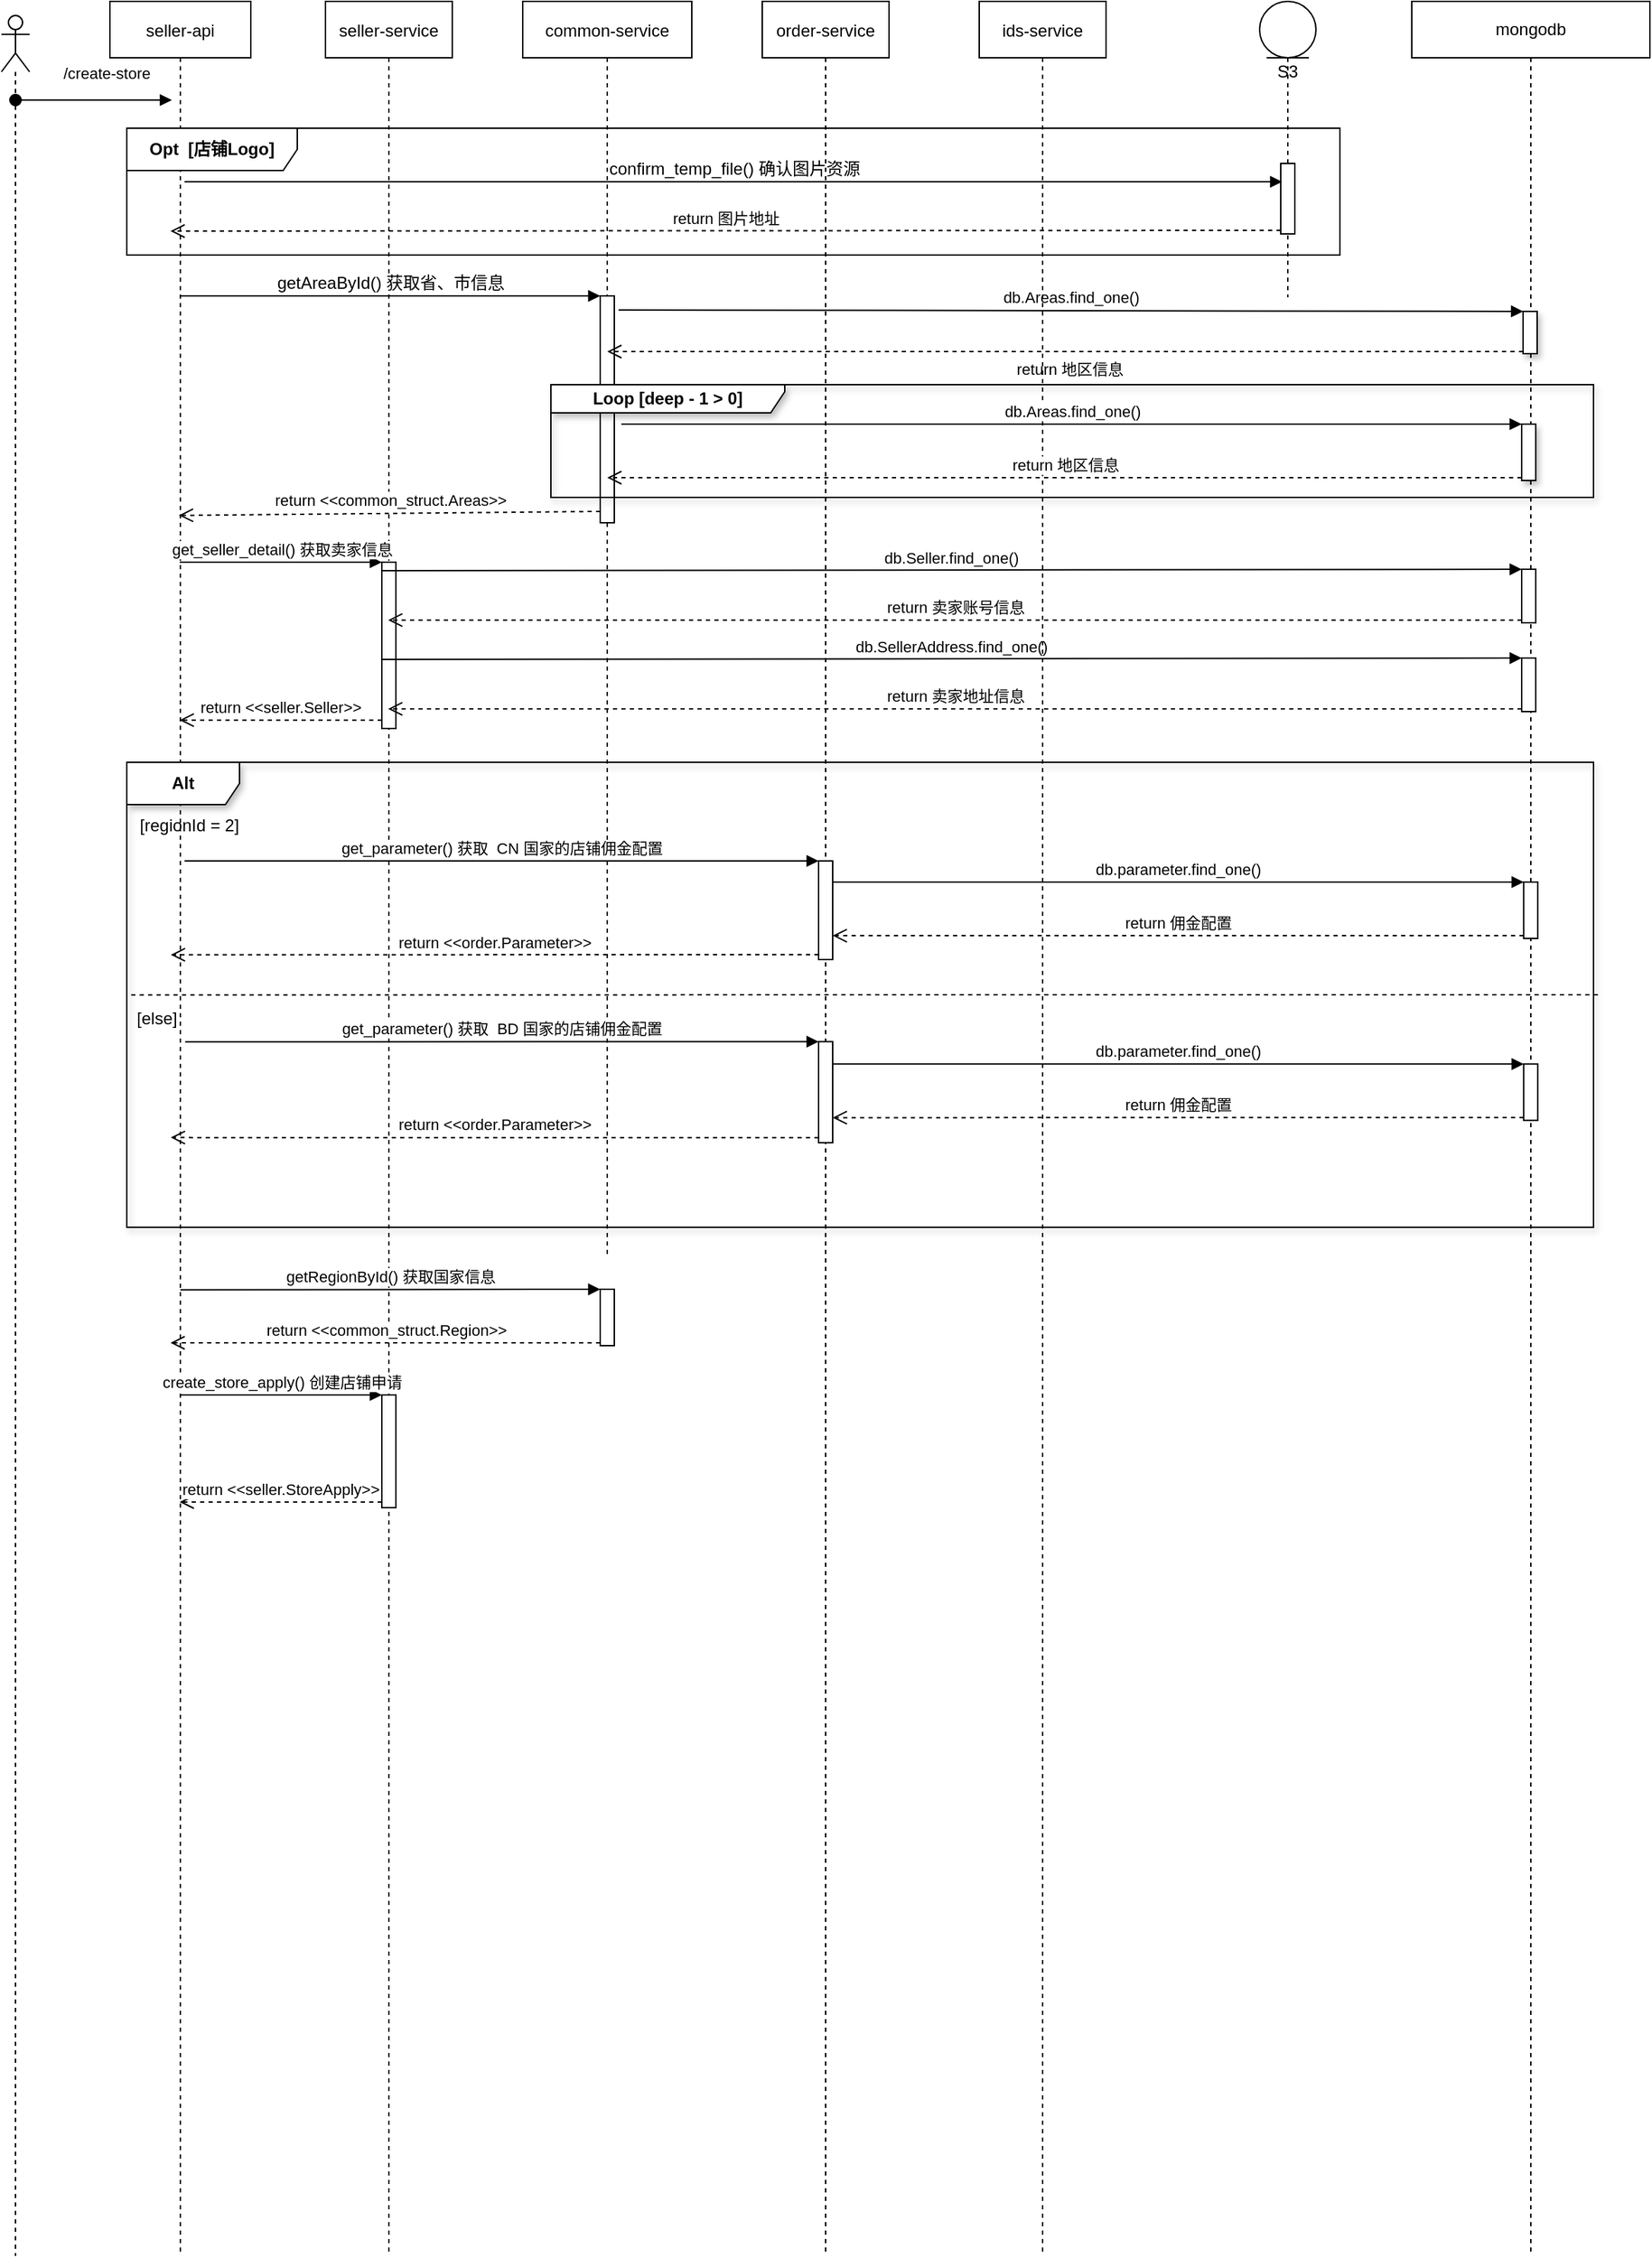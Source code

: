 <mxfile version="20.5.3" type="github">
  <diagram id="kgpKYQtTHZ0yAKxKKP6v" name="Page-1">
    <mxGraphModel dx="1422" dy="762" grid="1" gridSize="10" guides="1" tooltips="1" connect="1" arrows="1" fold="1" page="1" pageScale="1" pageWidth="850" pageHeight="1100" math="0" shadow="0">
      <root>
        <mxCell id="0" />
        <mxCell id="1" parent="0" />
        <mxCell id="EHfXZcObb2dVpvzbA1oW-2" value="seller-api" style="shape=umlLifeline;perimeter=lifelinePerimeter;container=1;collapsible=0;recursiveResize=0;rounded=0;shadow=0;strokeWidth=1;" vertex="1" parent="1">
          <mxGeometry x="207" y="110" width="100" height="1600" as="geometry" />
        </mxCell>
        <mxCell id="EHfXZcObb2dVpvzbA1oW-3" value="/create-store" style="verticalAlign=bottom;startArrow=oval;endArrow=block;startSize=8;shadow=0;strokeWidth=1;" edge="1" parent="EHfXZcObb2dVpvzbA1oW-2" source="EHfXZcObb2dVpvzbA1oW-9">
          <mxGeometry x="0.167" y="10" relative="1" as="geometry">
            <mxPoint x="-16" y="70" as="sourcePoint" />
            <mxPoint x="44" y="70" as="targetPoint" />
            <mxPoint as="offset" />
          </mxGeometry>
        </mxCell>
        <mxCell id="EHfXZcObb2dVpvzbA1oW-6" value="Opt&amp;nbsp; [店铺Logo]" style="shape=umlFrame;whiteSpace=wrap;html=1;fontStyle=1;width=121;height=30;" vertex="1" parent="1">
          <mxGeometry x="219" y="200" width="861" height="90" as="geometry" />
        </mxCell>
        <mxCell id="EHfXZcObb2dVpvzbA1oW-7" value="seller-service" style="shape=umlLifeline;perimeter=lifelinePerimeter;container=1;collapsible=0;recursiveResize=0;rounded=0;shadow=0;strokeWidth=1;" vertex="1" parent="1">
          <mxGeometry x="360" y="110" width="90" height="1600" as="geometry" />
        </mxCell>
        <mxCell id="EHfXZcObb2dVpvzbA1oW-70" value="" style="html=1;points=[];perimeter=orthogonalPerimeter;" vertex="1" parent="EHfXZcObb2dVpvzbA1oW-7">
          <mxGeometry x="40" y="398" width="10" height="118" as="geometry" />
        </mxCell>
        <mxCell id="EHfXZcObb2dVpvzbA1oW-99" value="" style="html=1;points=[];perimeter=orthogonalPerimeter;" vertex="1" parent="EHfXZcObb2dVpvzbA1oW-7">
          <mxGeometry x="40" y="989" width="10" height="80" as="geometry" />
        </mxCell>
        <mxCell id="EHfXZcObb2dVpvzbA1oW-9" value="" style="shape=umlLifeline;participant=umlActor;perimeter=lifelinePerimeter;whiteSpace=wrap;html=1;container=1;collapsible=0;recursiveResize=0;verticalAlign=top;spacingTop=36;outlineConnect=0;" vertex="1" parent="1">
          <mxGeometry x="130" y="120" width="20" height="1590" as="geometry" />
        </mxCell>
        <mxCell id="EHfXZcObb2dVpvzbA1oW-10" value="S3" style="shape=umlLifeline;participant=umlEntity;perimeter=lifelinePerimeter;whiteSpace=wrap;html=1;container=1;collapsible=0;recursiveResize=0;verticalAlign=top;spacingTop=36;outlineConnect=0;" vertex="1" parent="1">
          <mxGeometry x="1023" y="110" width="40" height="210" as="geometry" />
        </mxCell>
        <mxCell id="EHfXZcObb2dVpvzbA1oW-11" value="" style="html=1;points=[];perimeter=orthogonalPerimeter;" vertex="1" parent="EHfXZcObb2dVpvzbA1oW-10">
          <mxGeometry x="15" y="115" width="10" height="50" as="geometry" />
        </mxCell>
        <mxCell id="EHfXZcObb2dVpvzbA1oW-12" value="&lt;span style=&quot;font-size: 12px;&quot;&gt;confirm_temp_file() 确认图片资源&lt;/span&gt;" style="html=1;verticalAlign=bottom;endArrow=block;entryX=0.1;entryY=0.34;rounded=0;entryDx=0;entryDy=0;entryPerimeter=0;" edge="1" parent="EHfXZcObb2dVpvzbA1oW-10">
          <mxGeometry relative="1" as="geometry">
            <mxPoint x="-763" y="128" as="sourcePoint" />
            <mxPoint x="16" y="128" as="targetPoint" />
          </mxGeometry>
        </mxCell>
        <mxCell id="EHfXZcObb2dVpvzbA1oW-13" value="common-service" style="shape=umlLifeline;perimeter=lifelinePerimeter;container=1;collapsible=0;recursiveResize=0;rounded=0;shadow=0;strokeWidth=1;" vertex="1" parent="1">
          <mxGeometry x="500" y="110" width="120" height="890" as="geometry" />
        </mxCell>
        <mxCell id="EHfXZcObb2dVpvzbA1oW-14" value="" style="html=1;points=[];perimeter=orthogonalPerimeter;" vertex="1" parent="EHfXZcObb2dVpvzbA1oW-13">
          <mxGeometry x="55" y="209" width="10" height="161" as="geometry" />
        </mxCell>
        <mxCell id="EHfXZcObb2dVpvzbA1oW-95" value="" style="html=1;points=[];perimeter=orthogonalPerimeter;" vertex="1" parent="EHfXZcObb2dVpvzbA1oW-13">
          <mxGeometry x="55.0" y="914" width="10" height="40" as="geometry" />
        </mxCell>
        <mxCell id="EHfXZcObb2dVpvzbA1oW-97" value="return &amp;lt;&amp;lt;common_struct.Region&amp;gt;&amp;gt;" style="html=1;verticalAlign=bottom;endArrow=open;dashed=1;endSize=8;exitX=0;exitY=0.95;rounded=0;" edge="1" parent="EHfXZcObb2dVpvzbA1oW-13" source="EHfXZcObb2dVpvzbA1oW-95">
          <mxGeometry relative="1" as="geometry">
            <mxPoint x="-250" y="952" as="targetPoint" />
          </mxGeometry>
        </mxCell>
        <mxCell id="EHfXZcObb2dVpvzbA1oW-16" value="&lt;span style=&quot;font-size: 12px;&quot;&gt;getAreaById() 获取省、市信息&lt;/span&gt;" style="html=1;verticalAlign=bottom;endArrow=block;entryX=0;entryY=0;rounded=0;" edge="1" parent="1" target="EHfXZcObb2dVpvzbA1oW-14">
          <mxGeometry relative="1" as="geometry">
            <mxPoint x="256.5" y="319" as="sourcePoint" />
          </mxGeometry>
        </mxCell>
        <mxCell id="EHfXZcObb2dVpvzbA1oW-17" value="return &amp;lt;&amp;lt;common_struct.Areas&amp;gt;&amp;gt;" style="html=1;verticalAlign=bottom;endArrow=open;dashed=1;endSize=8;exitX=0;exitY=0.95;rounded=0;entryX=0.49;entryY=0.228;entryDx=0;entryDy=0;entryPerimeter=0;" edge="1" parent="1" source="EHfXZcObb2dVpvzbA1oW-14" target="EHfXZcObb2dVpvzbA1oW-2">
          <mxGeometry relative="1" as="geometry">
            <mxPoint x="250" y="470" as="targetPoint" />
          </mxGeometry>
        </mxCell>
        <mxCell id="EHfXZcObb2dVpvzbA1oW-25" value="order-service" style="shape=umlLifeline;perimeter=lifelinePerimeter;container=1;collapsible=0;recursiveResize=0;rounded=0;shadow=0;strokeWidth=1;" vertex="1" parent="1">
          <mxGeometry x="670" y="110" width="90" height="1600" as="geometry" />
        </mxCell>
        <mxCell id="EHfXZcObb2dVpvzbA1oW-28" value="return 图片地址" style="html=1;verticalAlign=bottom;endArrow=open;dashed=1;endSize=8;exitX=0;exitY=0.95;rounded=0;" edge="1" parent="1" source="EHfXZcObb2dVpvzbA1oW-11">
          <mxGeometry relative="1" as="geometry">
            <mxPoint x="250" y="273" as="targetPoint" />
          </mxGeometry>
        </mxCell>
        <mxCell id="EHfXZcObb2dVpvzbA1oW-29" value="mongodb" style="shape=umlLifeline;perimeter=lifelinePerimeter;whiteSpace=wrap;html=1;container=1;collapsible=0;recursiveResize=0;outlineConnect=0;rounded=0;glass=0;sketch=0;" vertex="1" parent="1">
          <mxGeometry x="1131" y="110" width="169" height="1600" as="geometry" />
        </mxCell>
        <mxCell id="EHfXZcObb2dVpvzbA1oW-30" value="" style="html=1;points=[];perimeter=orthogonalPerimeter;rounded=0;shadow=1;glass=0;sketch=0;" vertex="1" parent="EHfXZcObb2dVpvzbA1oW-29">
          <mxGeometry x="79" y="220" width="10" height="30" as="geometry" />
        </mxCell>
        <mxCell id="EHfXZcObb2dVpvzbA1oW-31" value="" style="html=1;points=[];perimeter=orthogonalPerimeter;rounded=0;shadow=1;glass=0;sketch=0;" vertex="1" parent="EHfXZcObb2dVpvzbA1oW-29">
          <mxGeometry x="78" y="300" width="10" height="40" as="geometry" />
        </mxCell>
        <mxCell id="EHfXZcObb2dVpvzbA1oW-73" value="" style="html=1;points=[];perimeter=orthogonalPerimeter;" vertex="1" parent="EHfXZcObb2dVpvzbA1oW-29">
          <mxGeometry x="78" y="403" width="10" height="38" as="geometry" />
        </mxCell>
        <mxCell id="EHfXZcObb2dVpvzbA1oW-76" value="" style="html=1;points=[];perimeter=orthogonalPerimeter;" vertex="1" parent="EHfXZcObb2dVpvzbA1oW-29">
          <mxGeometry x="78" y="466" width="10" height="38" as="geometry" />
        </mxCell>
        <mxCell id="EHfXZcObb2dVpvzbA1oW-77" value="db.SellerAddress.find_one()" style="html=1;verticalAlign=bottom;endArrow=block;entryX=0;entryY=0;rounded=0;exitX=0;exitY=0.013;exitDx=0;exitDy=0;exitPerimeter=0;" edge="1" parent="EHfXZcObb2dVpvzbA1oW-29" target="EHfXZcObb2dVpvzbA1oW-76">
          <mxGeometry relative="1" as="geometry">
            <mxPoint x="-731" y="467.04" as="sourcePoint" />
          </mxGeometry>
        </mxCell>
        <mxCell id="EHfXZcObb2dVpvzbA1oW-78" value="return 卖家地址信息" style="html=1;verticalAlign=bottom;endArrow=open;dashed=1;endSize=8;exitX=0;exitY=0.95;rounded=0;" edge="1" parent="EHfXZcObb2dVpvzbA1oW-29" source="EHfXZcObb2dVpvzbA1oW-76">
          <mxGeometry relative="1" as="geometry">
            <mxPoint x="-726.5" y="502.1" as="targetPoint" />
          </mxGeometry>
        </mxCell>
        <mxCell id="EHfXZcObb2dVpvzbA1oW-36" value="&lt;b&gt;Loop [deep - 1 &amp;gt; 0]&lt;/b&gt;" style="shape=umlFrame;whiteSpace=wrap;html=1;rounded=0;shadow=1;glass=0;sketch=0;width=166;height=20;" vertex="1" parent="1">
          <mxGeometry x="520" y="382" width="740" height="80" as="geometry" />
        </mxCell>
        <mxCell id="EHfXZcObb2dVpvzbA1oW-37" value="db.Areas.find_one()" style="html=1;verticalAlign=bottom;endArrow=block;entryX=0;entryY=0;rounded=0;exitX=1.3;exitY=0.062;exitDx=0;exitDy=0;exitPerimeter=0;" edge="1" parent="1" source="EHfXZcObb2dVpvzbA1oW-14" target="EHfXZcObb2dVpvzbA1oW-30">
          <mxGeometry relative="1" as="geometry">
            <mxPoint x="862" y="330" as="sourcePoint" />
          </mxGeometry>
        </mxCell>
        <mxCell id="EHfXZcObb2dVpvzbA1oW-38" value="return 地区信息" style="html=1;verticalAlign=bottom;endArrow=open;dashed=1;endSize=8;exitX=0;exitY=0.95;rounded=0;" edge="1" parent="1" source="EHfXZcObb2dVpvzbA1oW-30" target="EHfXZcObb2dVpvzbA1oW-13">
          <mxGeometry x="-0.009" y="21" relative="1" as="geometry">
            <mxPoint x="862" y="406" as="targetPoint" />
            <mxPoint as="offset" />
          </mxGeometry>
        </mxCell>
        <mxCell id="EHfXZcObb2dVpvzbA1oW-39" value="&lt;b&gt;Alt&lt;/b&gt;" style="shape=umlFrame;whiteSpace=wrap;html=1;rounded=0;shadow=1;glass=0;sketch=0;width=80;height=30;" vertex="1" parent="1">
          <mxGeometry x="219" y="650" width="1041" height="330" as="geometry" />
        </mxCell>
        <mxCell id="EHfXZcObb2dVpvzbA1oW-40" value="ids-service" style="shape=umlLifeline;perimeter=lifelinePerimeter;container=1;collapsible=0;recursiveResize=0;rounded=0;shadow=0;strokeWidth=1;" vertex="1" parent="1">
          <mxGeometry x="824" y="110" width="90" height="1600" as="geometry" />
        </mxCell>
        <mxCell id="EHfXZcObb2dVpvzbA1oW-80" value="" style="endArrow=none;dashed=1;html=1;rounded=0;exitX=1.003;exitY=0.5;exitDx=0;exitDy=0;exitPerimeter=0;" edge="1" parent="EHfXZcObb2dVpvzbA1oW-40" source="EHfXZcObb2dVpvzbA1oW-39">
          <mxGeometry width="50" height="50" relative="1" as="geometry">
            <mxPoint x="-64" y="705" as="sourcePoint" />
            <mxPoint x="-605" y="705.1" as="targetPoint" />
          </mxGeometry>
        </mxCell>
        <mxCell id="EHfXZcObb2dVpvzbA1oW-45" value="db.Areas.find_one()" style="html=1;verticalAlign=bottom;endArrow=block;entryX=0;entryY=0;rounded=0;" edge="1" parent="1" target="EHfXZcObb2dVpvzbA1oW-31">
          <mxGeometry relative="1" as="geometry">
            <mxPoint x="570" y="410" as="sourcePoint" />
          </mxGeometry>
        </mxCell>
        <mxCell id="EHfXZcObb2dVpvzbA1oW-46" value="return 地区信息" style="html=1;verticalAlign=bottom;endArrow=open;dashed=1;endSize=8;exitX=0;exitY=0.95;rounded=0;" edge="1" parent="1" source="EHfXZcObb2dVpvzbA1oW-31">
          <mxGeometry relative="1" as="geometry">
            <mxPoint x="560" y="448" as="targetPoint" />
          </mxGeometry>
        </mxCell>
        <mxCell id="EHfXZcObb2dVpvzbA1oW-71" value="get_seller_detail() 获取卖家信息" style="html=1;verticalAlign=bottom;endArrow=block;entryX=0;entryY=0;rounded=0;" edge="1" target="EHfXZcObb2dVpvzbA1oW-70" parent="1">
          <mxGeometry relative="1" as="geometry">
            <mxPoint x="256.5" y="508" as="sourcePoint" />
          </mxGeometry>
        </mxCell>
        <mxCell id="EHfXZcObb2dVpvzbA1oW-74" value="db.Seller.find_one()" style="html=1;verticalAlign=bottom;endArrow=block;entryX=0;entryY=0;rounded=0;exitX=0;exitY=0.013;exitDx=0;exitDy=0;exitPerimeter=0;" edge="1" target="EHfXZcObb2dVpvzbA1oW-73" parent="1">
          <mxGeometry relative="1" as="geometry">
            <mxPoint x="400" y="514.04" as="sourcePoint" />
          </mxGeometry>
        </mxCell>
        <mxCell id="EHfXZcObb2dVpvzbA1oW-75" value="return 卖家账号信息" style="html=1;verticalAlign=bottom;endArrow=open;dashed=1;endSize=8;exitX=0;exitY=0.95;rounded=0;" edge="1" source="EHfXZcObb2dVpvzbA1oW-73" parent="1">
          <mxGeometry relative="1" as="geometry">
            <mxPoint x="404.5" y="549.1" as="targetPoint" />
          </mxGeometry>
        </mxCell>
        <mxCell id="EHfXZcObb2dVpvzbA1oW-72" value="return &amp;lt;&amp;lt;seller.Seller&amp;gt;&amp;gt;" style="html=1;verticalAlign=bottom;endArrow=open;dashed=1;endSize=8;exitX=0;exitY=0.95;rounded=0;" edge="1" source="EHfXZcObb2dVpvzbA1oW-70" parent="1">
          <mxGeometry relative="1" as="geometry">
            <mxPoint x="256.5" y="620.1" as="targetPoint" />
          </mxGeometry>
        </mxCell>
        <mxCell id="EHfXZcObb2dVpvzbA1oW-81" value="[regionId = 2]" style="text;html=1;strokeColor=none;fillColor=none;align=center;verticalAlign=middle;whiteSpace=wrap;rounded=0;" vertex="1" parent="1">
          <mxGeometry x="227" y="680" width="73" height="30" as="geometry" />
        </mxCell>
        <mxCell id="EHfXZcObb2dVpvzbA1oW-82" value="[else]" style="text;html=1;strokeColor=none;fillColor=none;align=center;verticalAlign=middle;whiteSpace=wrap;rounded=0;" vertex="1" parent="1">
          <mxGeometry x="219" y="815" width="43" height="33.25" as="geometry" />
        </mxCell>
        <mxCell id="EHfXZcObb2dVpvzbA1oW-86" value="" style="html=1;points=[];perimeter=orthogonalPerimeter;" vertex="1" parent="1">
          <mxGeometry x="710" y="720" width="10" height="70" as="geometry" />
        </mxCell>
        <mxCell id="EHfXZcObb2dVpvzbA1oW-87" value="get_parameter() 获取&amp;nbsp; CN 国家的店铺佣金配置" style="html=1;verticalAlign=bottom;endArrow=block;entryX=0;entryY=0;rounded=0;" edge="1" target="EHfXZcObb2dVpvzbA1oW-86" parent="1">
          <mxGeometry relative="1" as="geometry">
            <mxPoint x="260" y="720" as="sourcePoint" />
          </mxGeometry>
        </mxCell>
        <mxCell id="EHfXZcObb2dVpvzbA1oW-88" value="return &amp;lt;&amp;lt;order.Parameter&amp;gt;&amp;gt;" style="html=1;verticalAlign=bottom;endArrow=open;dashed=1;endSize=8;exitX=0;exitY=0.95;rounded=0;entryX=0.03;entryY=0.414;entryDx=0;entryDy=0;entryPerimeter=0;" edge="1" source="EHfXZcObb2dVpvzbA1oW-86" parent="1" target="EHfXZcObb2dVpvzbA1oW-39">
          <mxGeometry relative="1" as="geometry">
            <mxPoint x="640" y="796" as="targetPoint" />
          </mxGeometry>
        </mxCell>
        <mxCell id="EHfXZcObb2dVpvzbA1oW-89" value="" style="html=1;points=[];perimeter=orthogonalPerimeter;" vertex="1" parent="1">
          <mxGeometry x="710" y="848.25" width="10" height="71.75" as="geometry" />
        </mxCell>
        <mxCell id="EHfXZcObb2dVpvzbA1oW-90" value="get_parameter() 获取&amp;nbsp; BD 国家的店铺佣金配置" style="html=1;verticalAlign=bottom;endArrow=block;entryX=0;entryY=0;rounded=0;exitX=0.056;exitY=0.231;exitDx=0;exitDy=0;exitPerimeter=0;" edge="1" parent="1" target="EHfXZcObb2dVpvzbA1oW-89">
          <mxGeometry relative="1" as="geometry">
            <mxPoint x="260.4" y="848.359" as="sourcePoint" />
          </mxGeometry>
        </mxCell>
        <mxCell id="EHfXZcObb2dVpvzbA1oW-91" value="return &amp;lt;&amp;lt;order.Parameter&amp;gt;&amp;gt;" style="html=1;verticalAlign=bottom;endArrow=open;dashed=1;endSize=8;exitX=0;exitY=0.95;rounded=0;entryX=0.03;entryY=0.807;entryDx=0;entryDy=0;entryPerimeter=0;" edge="1" parent="1" source="EHfXZcObb2dVpvzbA1oW-89" target="EHfXZcObb2dVpvzbA1oW-39">
          <mxGeometry relative="1" as="geometry">
            <mxPoint x="249.6" y="886.296" as="targetPoint" />
          </mxGeometry>
        </mxCell>
        <mxCell id="EHfXZcObb2dVpvzbA1oW-96" value="getRegionById() 获取国家信息" style="html=1;verticalAlign=bottom;endArrow=block;entryX=0;entryY=0;rounded=0;exitX=0.5;exitY=0.519;exitDx=0;exitDy=0;exitPerimeter=0;" edge="1" parent="1" target="EHfXZcObb2dVpvzbA1oW-95">
          <mxGeometry relative="1" as="geometry">
            <mxPoint x="257" y="1024.4" as="sourcePoint" />
          </mxGeometry>
        </mxCell>
        <mxCell id="EHfXZcObb2dVpvzbA1oW-100" value="create_store_apply() 创建店铺申请" style="html=1;verticalAlign=bottom;endArrow=block;entryX=0;entryY=0;rounded=0;" edge="1" target="EHfXZcObb2dVpvzbA1oW-99" parent="1">
          <mxGeometry relative="1" as="geometry">
            <mxPoint x="256.5" y="1099" as="sourcePoint" />
          </mxGeometry>
        </mxCell>
        <mxCell id="EHfXZcObb2dVpvzbA1oW-101" value="return &amp;lt;&amp;lt;seller.StoreApply&amp;gt;&amp;gt;" style="html=1;verticalAlign=bottom;endArrow=open;dashed=1;endSize=8;exitX=0;exitY=0.95;rounded=0;" edge="1" source="EHfXZcObb2dVpvzbA1oW-99" parent="1">
          <mxGeometry relative="1" as="geometry">
            <mxPoint x="256.5" y="1175" as="targetPoint" />
          </mxGeometry>
        </mxCell>
        <mxCell id="EHfXZcObb2dVpvzbA1oW-102" value="" style="html=1;points=[];perimeter=orthogonalPerimeter;" vertex="1" parent="1">
          <mxGeometry x="1210.4" y="735" width="10" height="40" as="geometry" />
        </mxCell>
        <mxCell id="EHfXZcObb2dVpvzbA1oW-103" value="db.parameter.find_one()" style="html=1;verticalAlign=bottom;endArrow=block;entryX=0;entryY=0;rounded=0;exitX=1;exitY=0.214;exitDx=0;exitDy=0;exitPerimeter=0;" edge="1" parent="1" target="EHfXZcObb2dVpvzbA1oW-102" source="EHfXZcObb2dVpvzbA1oW-86">
          <mxGeometry relative="1" as="geometry">
            <mxPoint x="760.8" y="735.109" as="sourcePoint" />
          </mxGeometry>
        </mxCell>
        <mxCell id="EHfXZcObb2dVpvzbA1oW-104" value="return 佣金配置" style="html=1;verticalAlign=bottom;endArrow=open;dashed=1;endSize=8;exitX=0;exitY=0.95;rounded=0;entryX=1;entryY=0.758;entryDx=0;entryDy=0;entryPerimeter=0;" edge="1" parent="1" source="EHfXZcObb2dVpvzbA1oW-102" target="EHfXZcObb2dVpvzbA1oW-86">
          <mxGeometry relative="1" as="geometry">
            <mxPoint x="750.0" y="773.046" as="targetPoint" />
          </mxGeometry>
        </mxCell>
        <mxCell id="EHfXZcObb2dVpvzbA1oW-105" value="" style="html=1;points=[];perimeter=orthogonalPerimeter;" vertex="1" parent="1">
          <mxGeometry x="1210.4" y="864.14" width="10" height="40" as="geometry" />
        </mxCell>
        <mxCell id="EHfXZcObb2dVpvzbA1oW-106" value="db.parameter.find_one()" style="html=1;verticalAlign=bottom;endArrow=block;entryX=0;entryY=0;rounded=0;exitX=1;exitY=0.214;exitDx=0;exitDy=0;exitPerimeter=0;" edge="1" parent="1" target="EHfXZcObb2dVpvzbA1oW-105">
          <mxGeometry relative="1" as="geometry">
            <mxPoint x="720" y="864.12" as="sourcePoint" />
          </mxGeometry>
        </mxCell>
        <mxCell id="EHfXZcObb2dVpvzbA1oW-107" value="return 佣金配置" style="html=1;verticalAlign=bottom;endArrow=open;dashed=1;endSize=8;exitX=0;exitY=0.95;rounded=0;entryX=1;entryY=0.758;entryDx=0;entryDy=0;entryPerimeter=0;" edge="1" parent="1" source="EHfXZcObb2dVpvzbA1oW-105">
          <mxGeometry relative="1" as="geometry">
            <mxPoint x="720" y="902.2" as="targetPoint" />
          </mxGeometry>
        </mxCell>
      </root>
    </mxGraphModel>
  </diagram>
</mxfile>
